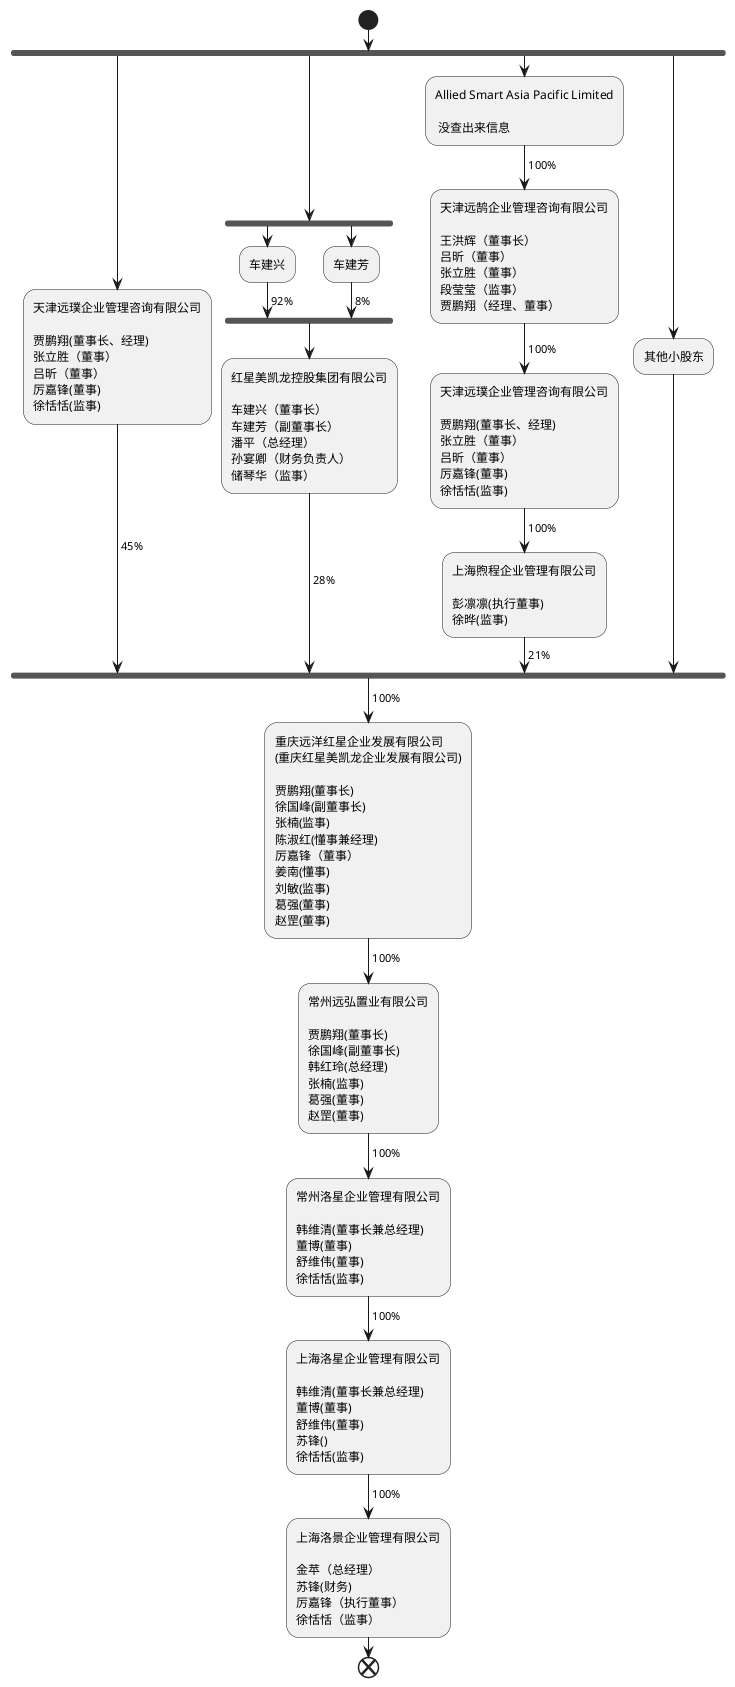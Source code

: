 @startuml 股权控制图

start
fork
    :天津远璞企业管理咨询有限公司\n\n贾鹏翔(董事长、经理)\n张立胜（董事）\n吕昕（董事）\n厉嘉锋(董事)\n徐恬恬(监事);
    -> 45%;
fork again
    fork
    :车建兴;
    -> 92%;
    fork again
    :车建芳;
    -> 8%;
    end fork
    :红星美凯龙控股集团有限公司\n\n车建兴（董事长）\n车建芳（副董事长）\n潘平（总经理）\n孙宴卿（财务负责人）\n储琴华（监事）;
    -> 28%;
fork again
    :Allied Smart Asia Pacific Limited\n\n 没查出来信息;
    ->100%;
    :天津远鹄企业管理咨询有限公司\n\n王洪辉（董事长）\n吕昕（董事）\n张立胜（董事）\n段莹莹（监事）\n贾鹏翔（经理、董事）;
    ->100%;
    :天津远璞企业管理咨询有限公司\n\n贾鹏翔(董事长、经理)\n张立胜（董事）\n吕昕（董事）\n厉嘉锋(董事)\n徐恬恬(监事);
    ->100%;
    :上海煦程企业管理有限公司\n\n彭凛凛(执行董事)\n徐晔(监事);
    -> 21%;
fork again
    :其他小股东;
end fork
->100%;
:重庆远洋红星企业发展有限公司\n(重庆红星美凯龙企业发展有限公司)\n\n贾鹏翔(董事长)\n徐国峰(副董事长)\n张楠(监事)\n陈淑红(懂事兼经理)\n厉嘉锋（董事）\n姜南(懂事)\n刘敏(监事)\n葛强(董事)\n赵罡(董事);
->100%;
:常州远弘置业有限公司\n\n贾鹏翔(董事长)\n徐国峰(副董事长)\n韩红玲(总经理)\n张楠(监事)\n葛强(董事)\n赵罡(董事);
->100%;
:常州洛星企业管理有限公司\n\n韩维清(董事长兼总经理)\n董博(董事)\n舒维伟(董事)\n徐恬恬(监事);
->100%; 
:上海洛星企业管理有限公司\n\n韩维清(董事长兼总经理)\n董博(董事)\n舒维伟(董事)\n苏锋()\n徐恬恬(监事);
->100%;
:上海洛景企业管理有限公司\n\n金苹（总经理）\n苏锋(财务)\n厉嘉锋（执行董事）\n徐恬恬（监事）;
end
@enduml